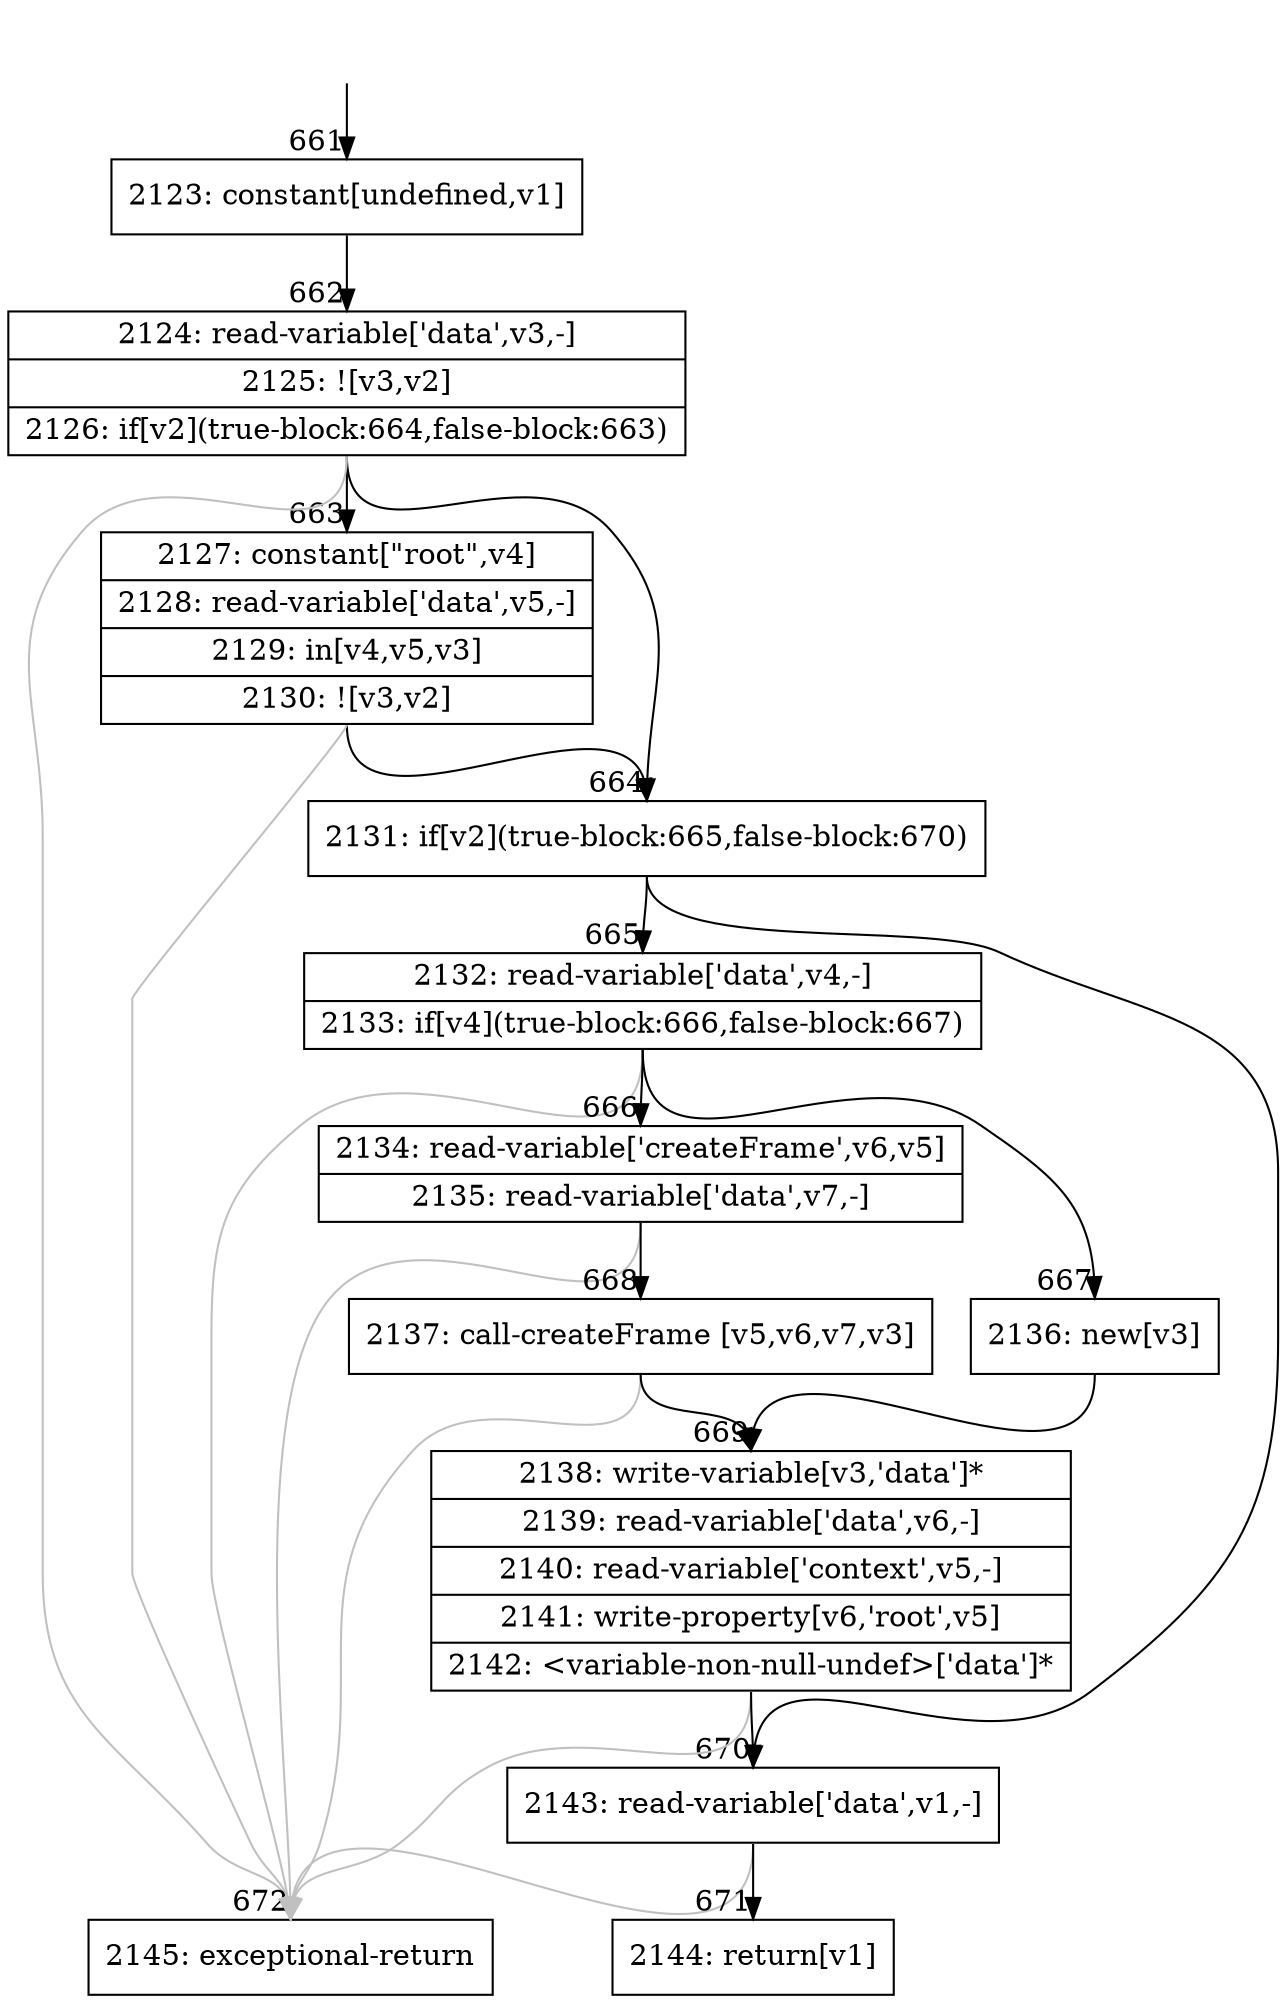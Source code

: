 digraph {
rankdir="TD"
BB_entry56[shape=none,label=""];
BB_entry56 -> BB661 [tailport=s, headport=n, headlabel="    661"]
BB661 [shape=record label="{2123: constant[undefined,v1]}" ] 
BB661 -> BB662 [tailport=s, headport=n, headlabel="      662"]
BB662 [shape=record label="{2124: read-variable['data',v3,-]|2125: ![v3,v2]|2126: if[v2](true-block:664,false-block:663)}" ] 
BB662 -> BB664 [tailport=s, headport=n, headlabel="      664"]
BB662 -> BB663 [tailport=s, headport=n, headlabel="      663"]
BB662 -> BB672 [tailport=s, headport=n, color=gray, headlabel="      672"]
BB663 [shape=record label="{2127: constant[\"root\",v4]|2128: read-variable['data',v5,-]|2129: in[v4,v5,v3]|2130: ![v3,v2]}" ] 
BB663 -> BB664 [tailport=s, headport=n]
BB663 -> BB672 [tailport=s, headport=n, color=gray]
BB664 [shape=record label="{2131: if[v2](true-block:665,false-block:670)}" ] 
BB664 -> BB665 [tailport=s, headport=n, headlabel="      665"]
BB664 -> BB670 [tailport=s, headport=n, headlabel="      670"]
BB665 [shape=record label="{2132: read-variable['data',v4,-]|2133: if[v4](true-block:666,false-block:667)}" ] 
BB665 -> BB666 [tailport=s, headport=n, headlabel="      666"]
BB665 -> BB667 [tailport=s, headport=n, headlabel="      667"]
BB665 -> BB672 [tailport=s, headport=n, color=gray]
BB666 [shape=record label="{2134: read-variable['createFrame',v6,v5]|2135: read-variable['data',v7,-]}" ] 
BB666 -> BB668 [tailport=s, headport=n, headlabel="      668"]
BB666 -> BB672 [tailport=s, headport=n, color=gray]
BB667 [shape=record label="{2136: new[v3]}" ] 
BB667 -> BB669 [tailport=s, headport=n, headlabel="      669"]
BB668 [shape=record label="{2137: call-createFrame [v5,v6,v7,v3]}" ] 
BB668 -> BB669 [tailport=s, headport=n]
BB668 -> BB672 [tailport=s, headport=n, color=gray]
BB669 [shape=record label="{2138: write-variable[v3,'data']*|2139: read-variable['data',v6,-]|2140: read-variable['context',v5,-]|2141: write-property[v6,'root',v5]|2142: \<variable-non-null-undef\>['data']*}" ] 
BB669 -> BB670 [tailport=s, headport=n]
BB669 -> BB672 [tailport=s, headport=n, color=gray]
BB670 [shape=record label="{2143: read-variable['data',v1,-]}" ] 
BB670 -> BB671 [tailport=s, headport=n, headlabel="      671"]
BB670 -> BB672 [tailport=s, headport=n, color=gray]
BB671 [shape=record label="{2144: return[v1]}" ] 
BB672 [shape=record label="{2145: exceptional-return}" ] 
//#$~ 668
}
